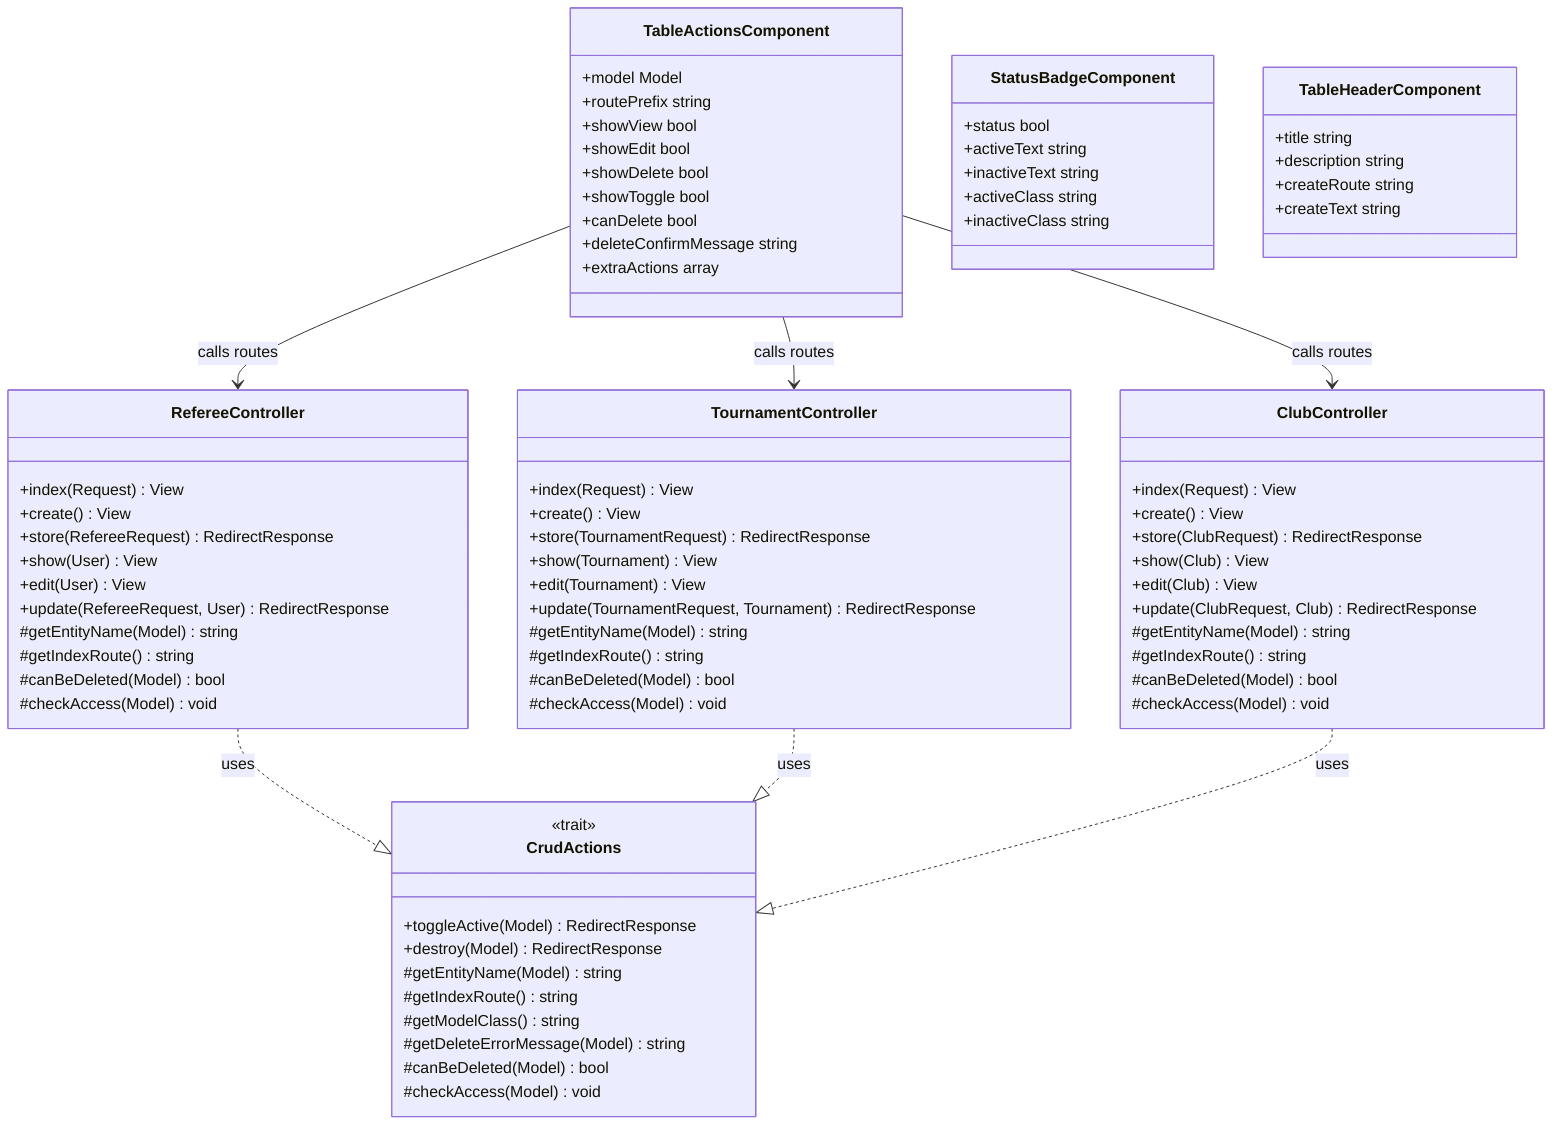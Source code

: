 classDiagram
    class CrudActions {
        <<trait>>
        +toggleActive(Model) RedirectResponse
        +destroy(Model) RedirectResponse
        #getEntityName(Model) string
        #getIndexRoute() string
        #getModelClass() string
        #getDeleteErrorMessage(Model) string
        #canBeDeleted(Model) bool
        #checkAccess(Model) void
    }
    
    class RefereeController {
        +index(Request) View
        +create() View
        +store(RefereeRequest) RedirectResponse
        +show(User) View
        +edit(User) View
        +update(RefereeRequest, User) RedirectResponse
        #getEntityName(Model) string
        #getIndexRoute() string
        #canBeDeleted(Model) bool
        #checkAccess(Model) void
    }
    
    class TournamentController {
        +index(Request) View
        +create() View
        +store(TournamentRequest) RedirectResponse
        +show(Tournament) View
        +edit(Tournament) View
        +update(TournamentRequest, Tournament) RedirectResponse
        #getEntityName(Model) string
        #getIndexRoute() string
        #canBeDeleted(Model) bool
        #checkAccess(Model) void
    }
    
    class ClubController {
        +index(Request) View
        +create() View
        +store(ClubRequest) RedirectResponse
        +show(Club) View
        +edit(Club) View
        +update(ClubRequest, Club) RedirectResponse
        #getEntityName(Model) string
        #getIndexRoute() string
        #canBeDeleted(Model) bool
        #checkAccess(Model) void
    }
    
    class TableActionsComponent {
        +model Model
        +routePrefix string
        +showView bool
        +showEdit bool
        +showDelete bool
        +showToggle bool
        +canDelete bool
        +deleteConfirmMessage string
        +extraActions array
    }
    
    class StatusBadgeComponent {
        +status bool
        +activeText string
        +inactiveText string
        +activeClass string
        +inactiveClass string
    }
    
    class TableHeaderComponent {
        +title string
        +description string
        +createRoute string
        +createText string
    }
    
    RefereeController ..|> CrudActions : uses
    TournamentController ..|> CrudActions : uses
    ClubController ..|> CrudActions : uses
    
    TableActionsComponent --> RefereeController : calls routes
    TableActionsComponent --> TournamentController : calls routes
    TableActionsComponent --> ClubController : calls routes